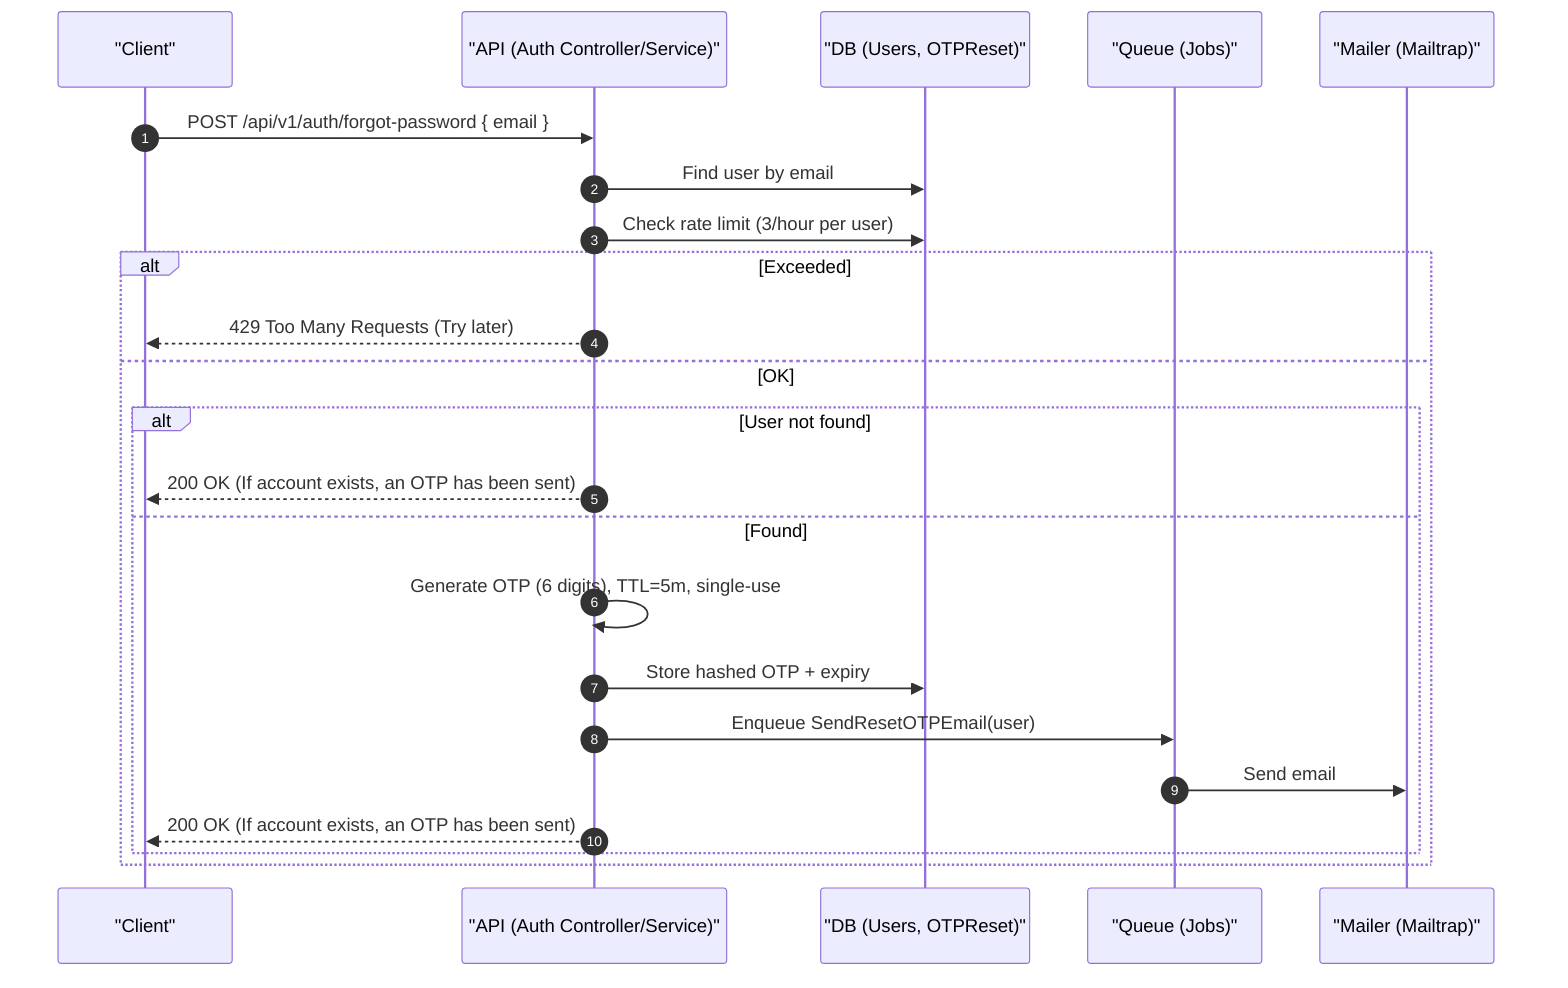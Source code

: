 sequenceDiagram
    autonumber
    participant C as "Client"
    participant A as "API (Auth Controller/Service)"
    participant D as "DB (Users, OTPReset)"
    participant Q as "Queue (Jobs)"
    participant M as "Mailer (Mailtrap)"

    C->>A: POST /api/v1/auth/forgot-password { email }
    A->>D: Find user by email
    A->>D: Check rate limit (3/hour per user)
    alt Exceeded
      A-->>C: 429 Too Many Requests (Try later)
    else OK
      alt User not found
        A-->>C: 200 OK (If account exists, an OTP has been sent)
      else Found
        A->>A: Generate OTP (6 digits), TTL=5m, single-use
        A->>D: Store hashed OTP + expiry
        A->>Q: Enqueue SendResetOTPEmail(user)
        Q->>M: Send email
        A-->>C: 200 OK (If account exists, an OTP has been sent)
      end
    end